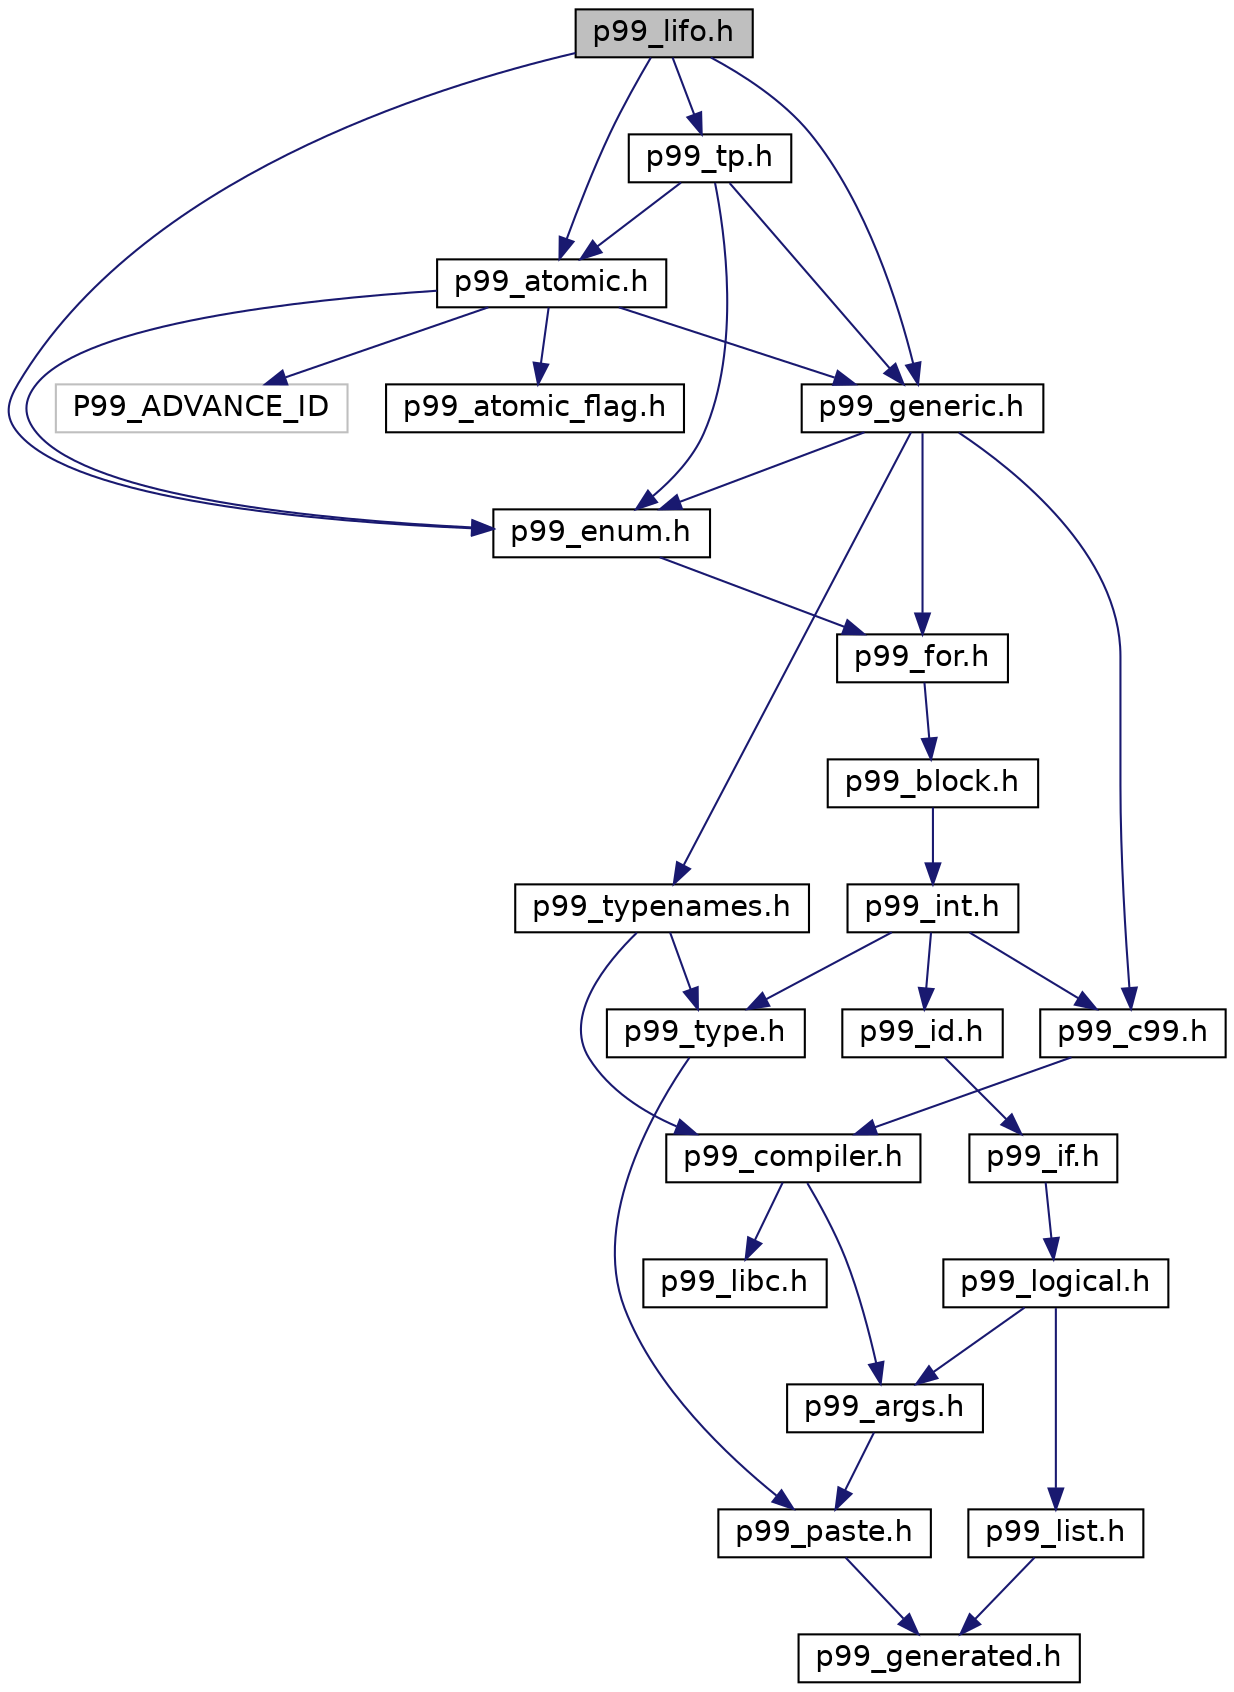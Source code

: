 digraph "p99_lifo.h"
{
 // LATEX_PDF_SIZE
  edge [fontname="Helvetica",fontsize="14",labelfontname="Helvetica",labelfontsize="14"];
  node [fontname="Helvetica",fontsize="14",shape=record];
  Node1 [label="p99_lifo.h",height=0.2,width=0.4,color="black", fillcolor="grey75", style="filled", fontcolor="black",tooltip=" "];
  Node1 -> Node2 [color="midnightblue",fontsize="14",style="solid",fontname="Helvetica"];
  Node2 [label="p99_enum.h",height=0.2,width=0.4,color="black", fillcolor="white", style="filled",URL="$p99__enum_8h.html",tooltip=" "];
  Node2 -> Node3 [color="midnightblue",fontsize="14",style="solid",fontname="Helvetica"];
  Node3 [label="p99_for.h",height=0.2,width=0.4,color="black", fillcolor="white", style="filled",URL="$p99__for_8h.html",tooltip="A preprocessor for loop implementation and some derived list handling macros."];
  Node3 -> Node4 [color="midnightblue",fontsize="14",style="solid",fontname="Helvetica"];
  Node4 [label="p99_block.h",height=0.2,width=0.4,color="black", fillcolor="white", style="filled",URL="$p99__block_8h.html",tooltip="Macros that implement controlling blocks."];
  Node4 -> Node5 [color="midnightblue",fontsize="14",style="solid",fontname="Helvetica"];
  Node5 [label="p99_int.h",height=0.2,width=0.4,color="black", fillcolor="white", style="filled",URL="$p99__int_8h.html",tooltip="Macros handling integer types and initialization."];
  Node5 -> Node6 [color="midnightblue",fontsize="14",style="solid",fontname="Helvetica"];
  Node6 [label="p99_c99.h",height=0.2,width=0.4,color="black", fillcolor="white", style="filled",URL="$p99__c99_8h.html",tooltip="C99 specific include files that are required by the standard."];
  Node6 -> Node7 [color="midnightblue",fontsize="14",style="solid",fontname="Helvetica"];
  Node7 [label="p99_compiler.h",height=0.2,width=0.4,color="black", fillcolor="white", style="filled",URL="$p99__compiler_8h.html",tooltip="Group compiler dependencies together in one file."];
  Node7 -> Node8 [color="midnightblue",fontsize="14",style="solid",fontname="Helvetica"];
  Node8 [label="p99_args.h",height=0.2,width=0.4,color="black", fillcolor="white", style="filled",URL="$p99__args_8h.html",tooltip="Providing macros that handle variadic macro argument lists."];
  Node8 -> Node9 [color="midnightblue",fontsize="14",style="solid",fontname="Helvetica"];
  Node9 [label="p99_paste.h",height=0.2,width=0.4,color="black", fillcolor="white", style="filled",URL="$p99__paste_8h.html",tooltip="macros that paste tokens in a predictable way"];
  Node9 -> Node10 [color="midnightblue",fontsize="14",style="solid",fontname="Helvetica"];
  Node10 [label="p99_generated.h",height=0.2,width=0.4,color="black", fillcolor="white", style="filled",URL="$p99__generated_8h.html",tooltip="automatically generated macros to handle variadic macros."];
  Node7 -> Node11 [color="midnightblue",fontsize="14",style="solid",fontname="Helvetica"];
  Node11 [label="p99_libc.h",height=0.2,width=0.4,color="black", fillcolor="white", style="filled",URL="$p99__libc_8h.html",tooltip="Group C library dependencies together in one file."];
  Node5 -> Node12 [color="midnightblue",fontsize="14",style="solid",fontname="Helvetica"];
  Node12 [label="p99_id.h",height=0.2,width=0.4,color="black", fillcolor="white", style="filled",URL="$p99__id_8h.html",tooltip="Implement a simple FILEID that changes each time this file is included somewhere."];
  Node12 -> Node13 [color="midnightblue",fontsize="14",style="solid",fontname="Helvetica"];
  Node13 [label="p99_if.h",height=0.2,width=0.4,color="black", fillcolor="white", style="filled",URL="$p99__if_8h.html",tooltip="preprocessor conditionals to use inside macros"];
  Node13 -> Node14 [color="midnightblue",fontsize="14",style="solid",fontname="Helvetica"];
  Node14 [label="p99_logical.h",height=0.2,width=0.4,color="black", fillcolor="white", style="filled",URL="$p99__logical_8h.html",tooltip="macros to handle Boolean conditions at compile time."];
  Node14 -> Node8 [color="midnightblue",fontsize="14",style="solid",fontname="Helvetica"];
  Node14 -> Node15 [color="midnightblue",fontsize="14",style="solid",fontname="Helvetica"];
  Node15 [label="p99_list.h",height=0.2,width=0.4,color="black", fillcolor="white", style="filled",URL="$p99__list_8h.html",tooltip="Basis macros to process the parameter list of a variadic macro."];
  Node15 -> Node10 [color="midnightblue",fontsize="14",style="solid",fontname="Helvetica"];
  Node5 -> Node16 [color="midnightblue",fontsize="14",style="solid",fontname="Helvetica"];
  Node16 [label="p99_type.h",height=0.2,width=0.4,color="black", fillcolor="white", style="filled",URL="$p99__type_8h.html",tooltip=" "];
  Node16 -> Node9 [color="midnightblue",fontsize="14",style="solid",fontname="Helvetica"];
  Node1 -> Node17 [color="midnightblue",fontsize="14",style="solid",fontname="Helvetica"];
  Node17 [label="p99_generic.h",height=0.2,width=0.4,color="black", fillcolor="white", style="filled",URL="$p99__generic_8h.html",tooltip=" "];
  Node17 -> Node3 [color="midnightblue",fontsize="14",style="solid",fontname="Helvetica"];
  Node17 -> Node2 [color="midnightblue",fontsize="14",style="solid",fontname="Helvetica"];
  Node17 -> Node18 [color="midnightblue",fontsize="14",style="solid",fontname="Helvetica"];
  Node18 [label="p99_typenames.h",height=0.2,width=0.4,color="black", fillcolor="white", style="filled",URL="$p99__typenames_8h.html",tooltip="Declare types derived from the standard types."];
  Node18 -> Node7 [color="midnightblue",fontsize="14",style="solid",fontname="Helvetica"];
  Node18 -> Node16 [color="midnightblue",fontsize="14",style="solid",fontname="Helvetica"];
  Node17 -> Node6 [color="midnightblue",fontsize="14",style="solid",fontname="Helvetica"];
  Node1 -> Node19 [color="midnightblue",fontsize="14",style="solid",fontname="Helvetica"];
  Node19 [label="p99_atomic.h",height=0.2,width=0.4,color="black", fillcolor="white", style="filled",URL="$p99__atomic_8h.html",tooltip=" "];
  Node19 -> Node2 [color="midnightblue",fontsize="14",style="solid",fontname="Helvetica"];
  Node19 -> Node17 [color="midnightblue",fontsize="14",style="solid",fontname="Helvetica"];
  Node19 -> Node20 [color="midnightblue",fontsize="14",style="solid",fontname="Helvetica"];
  Node20 [label="P99_ADVANCE_ID",height=0.2,width=0.4,color="grey75", fillcolor="white", style="filled",tooltip=" "];
  Node19 -> Node21 [color="midnightblue",fontsize="14",style="solid",fontname="Helvetica"];
  Node21 [label="p99_atomic_flag.h",height=0.2,width=0.4,color="black", fillcolor="white", style="filled",URL="$p99__atomic__flag_8h.html",tooltip=" "];
  Node1 -> Node22 [color="midnightblue",fontsize="14",style="solid",fontname="Helvetica"];
  Node22 [label="p99_tp.h",height=0.2,width=0.4,color="black", fillcolor="white", style="filled",URL="$p99__tp_8h.html",tooltip=" "];
  Node22 -> Node2 [color="midnightblue",fontsize="14",style="solid",fontname="Helvetica"];
  Node22 -> Node17 [color="midnightblue",fontsize="14",style="solid",fontname="Helvetica"];
  Node22 -> Node19 [color="midnightblue",fontsize="14",style="solid",fontname="Helvetica"];
}
